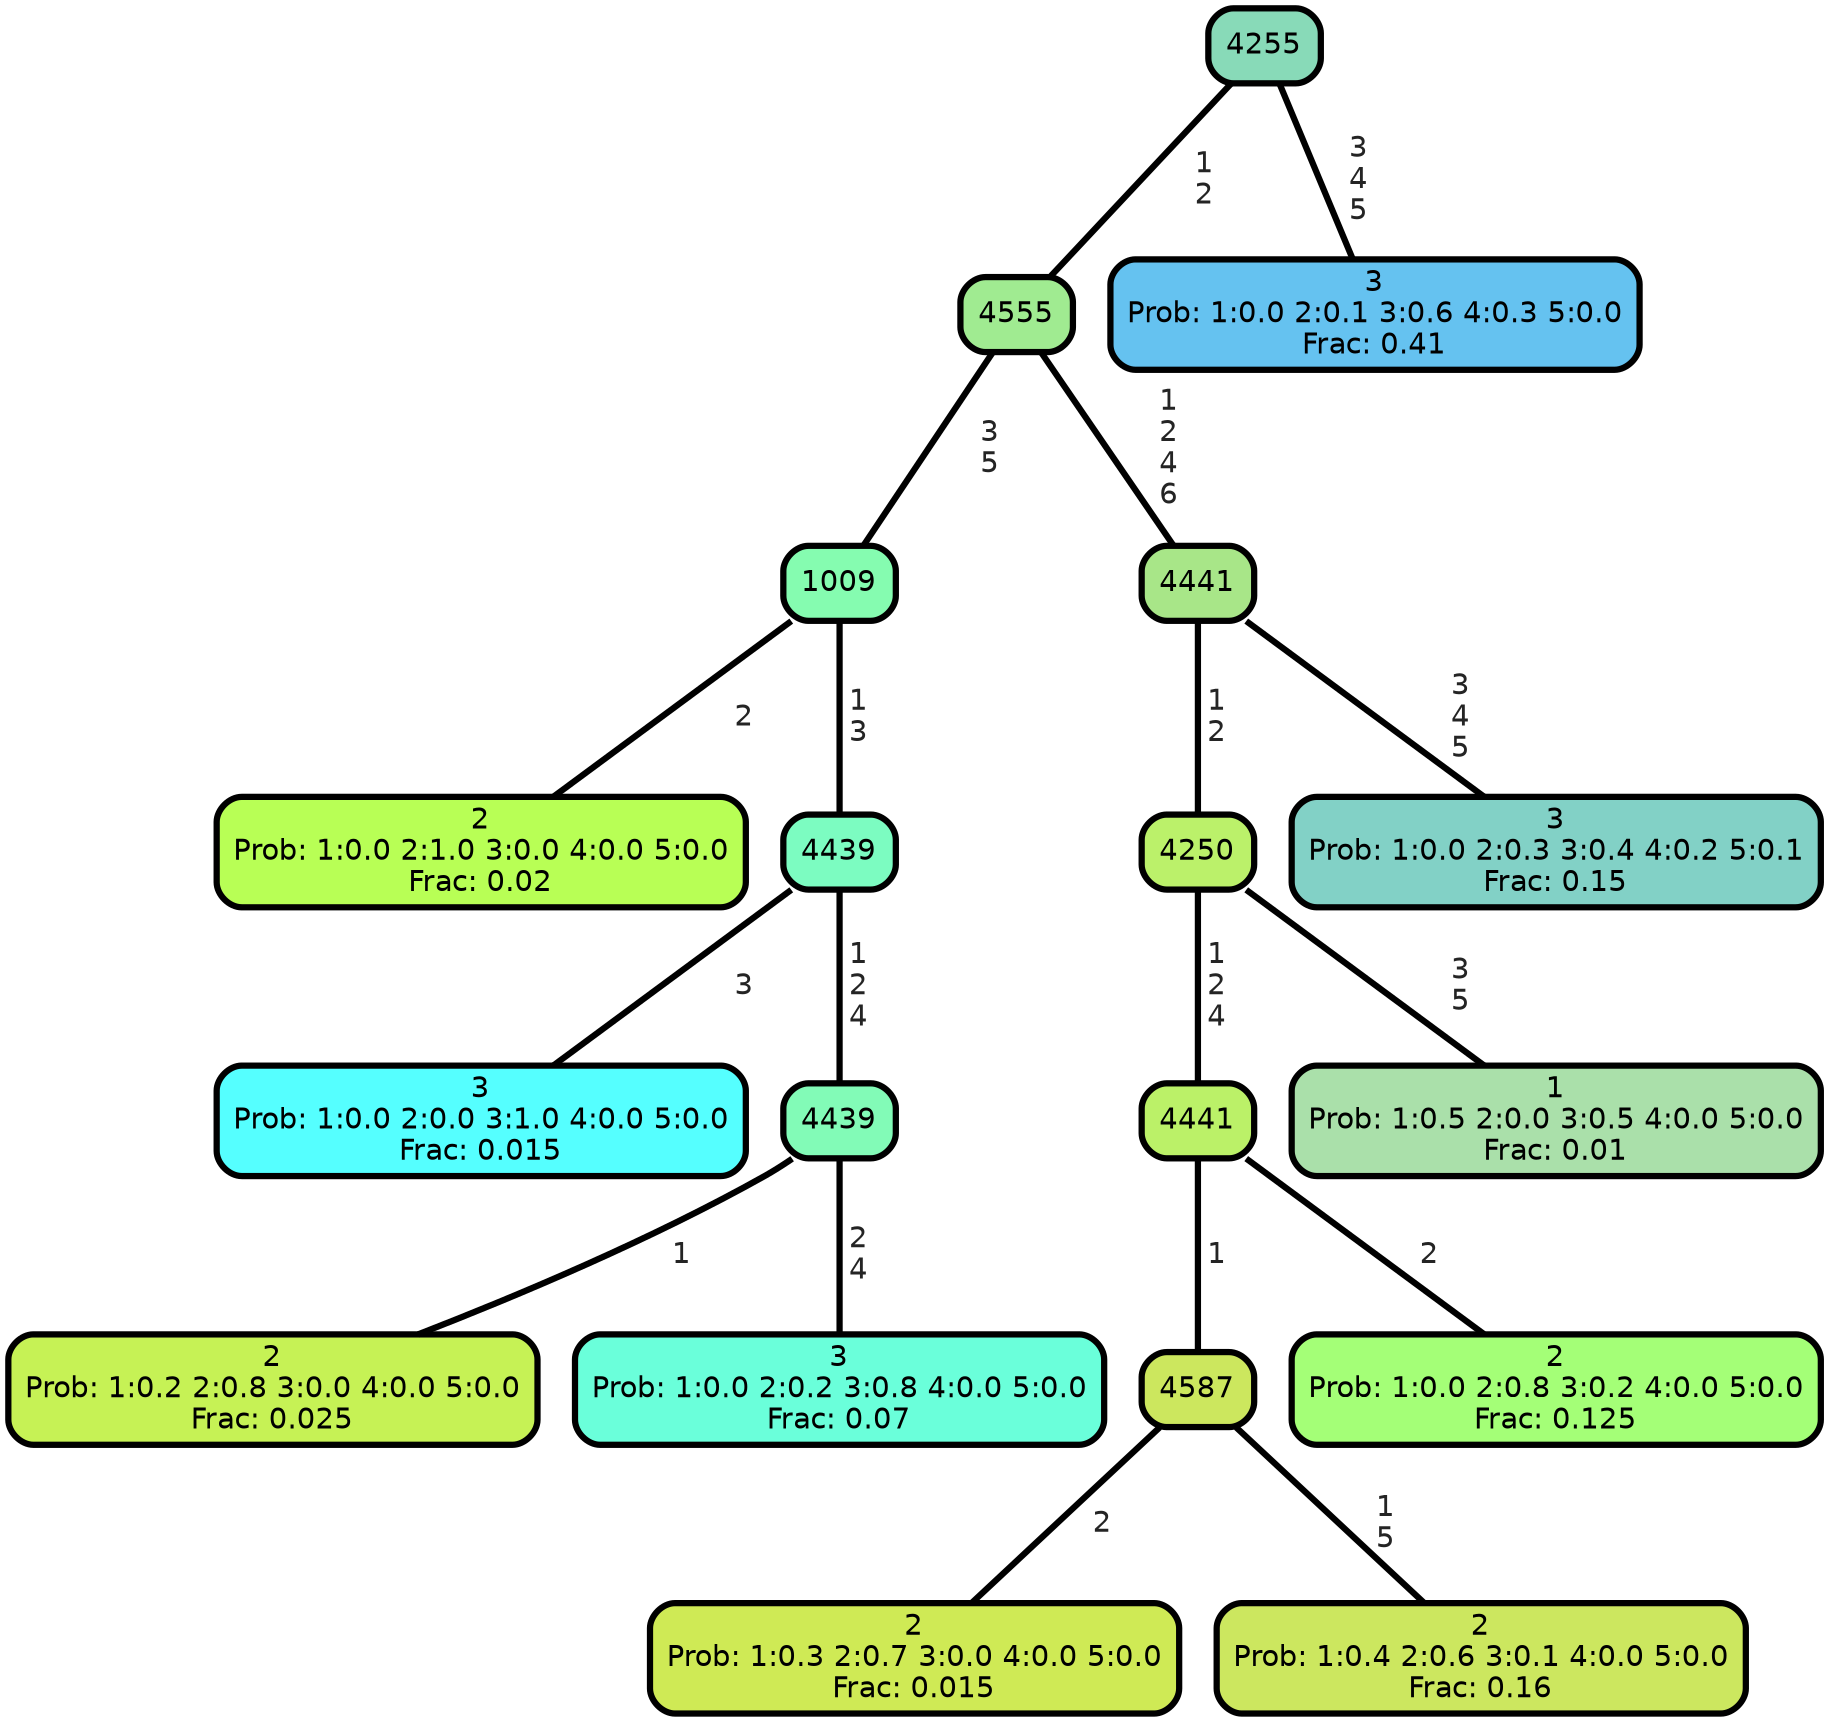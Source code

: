 graph Tree {
node [shape=box, style="filled, rounded",color="black",penwidth="3",fontcolor="black",                 fontname=helvetica] ;
graph [ranksep="0 equally", splines=straight,                 bgcolor=transparent, dpi=200] ;
edge [fontname=helvetica, fontweight=bold,fontcolor=grey14,color=black] ;
0 [label="2
Prob: 1:0.0 2:1.0 3:0.0 4:0.0 5:0.0
Frac: 0.02", fillcolor="#b8ff55"] ;
1 [label="1009", fillcolor="#85fcb0"] ;
2 [label="3
Prob: 1:0.0 2:0.0 3:1.0 4:0.0 5:0.0
Frac: 0.015", fillcolor="#55ffff"] ;
3 [label="4439", fillcolor="#7cfcc1"] ;
4 [label="2
Prob: 1:0.2 2:0.8 3:0.0 4:0.0 5:0.0
Frac: 0.025", fillcolor="#c6f255"] ;
5 [label="4439", fillcolor="#82fbb7"] ;
6 [label="3
Prob: 1:0.0 2:0.2 3:0.8 4:0.0 5:0.0
Frac: 0.07", fillcolor="#6affda"] ;
7 [label="4555", fillcolor="#a0eb91"] ;
8 [label="2
Prob: 1:0.3 2:0.7 3:0.0 4:0.0 5:0.0
Frac: 0.015", fillcolor="#cfea55"] ;
9 [label="4587", fillcolor="#cce75e"] ;
10 [label="2
Prob: 1:0.4 2:0.6 3:0.1 4:0.0 5:0.0
Frac: 0.16", fillcolor="#cce75f"] ;
11 [label="4441", fillcolor="#bbf168"] ;
12 [label="2
Prob: 1:0.0 2:0.8 3:0.2 4:0.0 5:0.0
Frac: 0.125", fillcolor="#a4ff77"] ;
13 [label="4250", fillcolor="#bbf16a"] ;
14 [label="1
Prob: 1:0.5 2:0.0 3:0.5 4:0.0 5:0.0
Frac: 0.01", fillcolor="#aae0aa"] ;
15 [label="4441", fillcolor="#a8e688"] ;
16 [label="3
Prob: 1:0.0 2:0.3 3:0.4 4:0.2 5:0.1
Frac: 0.15", fillcolor="#82d1c6"] ;
17 [label="4255", fillcolor="#88dab8"] ;
18 [label="3
Prob: 1:0.0 2:0.1 3:0.6 4:0.3 5:0.0
Frac: 0.41", fillcolor="#65c2f0"] ;
1 -- 0 [label=" 2",penwidth=3] ;
1 -- 3 [label=" 1\n 3",penwidth=3] ;
3 -- 2 [label=" 3",penwidth=3] ;
3 -- 5 [label=" 1\n 2\n 4",penwidth=3] ;
5 -- 4 [label=" 1",penwidth=3] ;
5 -- 6 [label=" 2\n 4",penwidth=3] ;
7 -- 1 [label=" 3\n 5",penwidth=3] ;
7 -- 15 [label=" 1\n 2\n 4\n 6",penwidth=3] ;
9 -- 8 [label=" 2",penwidth=3] ;
9 -- 10 [label=" 1\n 5",penwidth=3] ;
11 -- 9 [label=" 1",penwidth=3] ;
11 -- 12 [label=" 2",penwidth=3] ;
13 -- 11 [label=" 1\n 2\n 4",penwidth=3] ;
13 -- 14 [label=" 3\n 5",penwidth=3] ;
15 -- 13 [label=" 1\n 2",penwidth=3] ;
15 -- 16 [label=" 3\n 4\n 5",penwidth=3] ;
17 -- 7 [label=" 1\n 2",penwidth=3] ;
17 -- 18 [label=" 3\n 4\n 5",penwidth=3] ;
{rank = same;}}